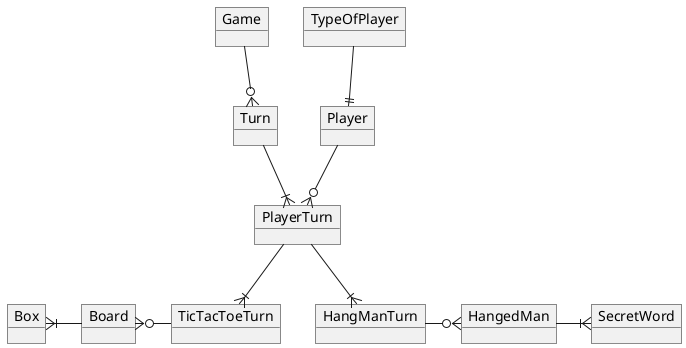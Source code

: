 @startuml VocabularyConceptualModelMain

object Game
object Turn
object PlayerTurn

object Player
object TypeOfPlayer

Player --o{ PlayerTurn
Turn --|{ PlayerTurn
Game --o{ Turn
TypeOfPlayer --|| Player

/' Tic Tac Toe'/
object Board
object Box
object TicTacToeTurn

TicTacToeTurn -left-o{ Board
Board -left-|{ Box

/' HangMan'/
object HangManTurn
object HangedMan
object SecretWord

HangManTurn -right-o{  HangedMan
HangedMan -right-|{ SecretWord

PlayerTurn --|{ TicTacToeTurn
PlayerTurn --|{ HangManTurn
@enduml